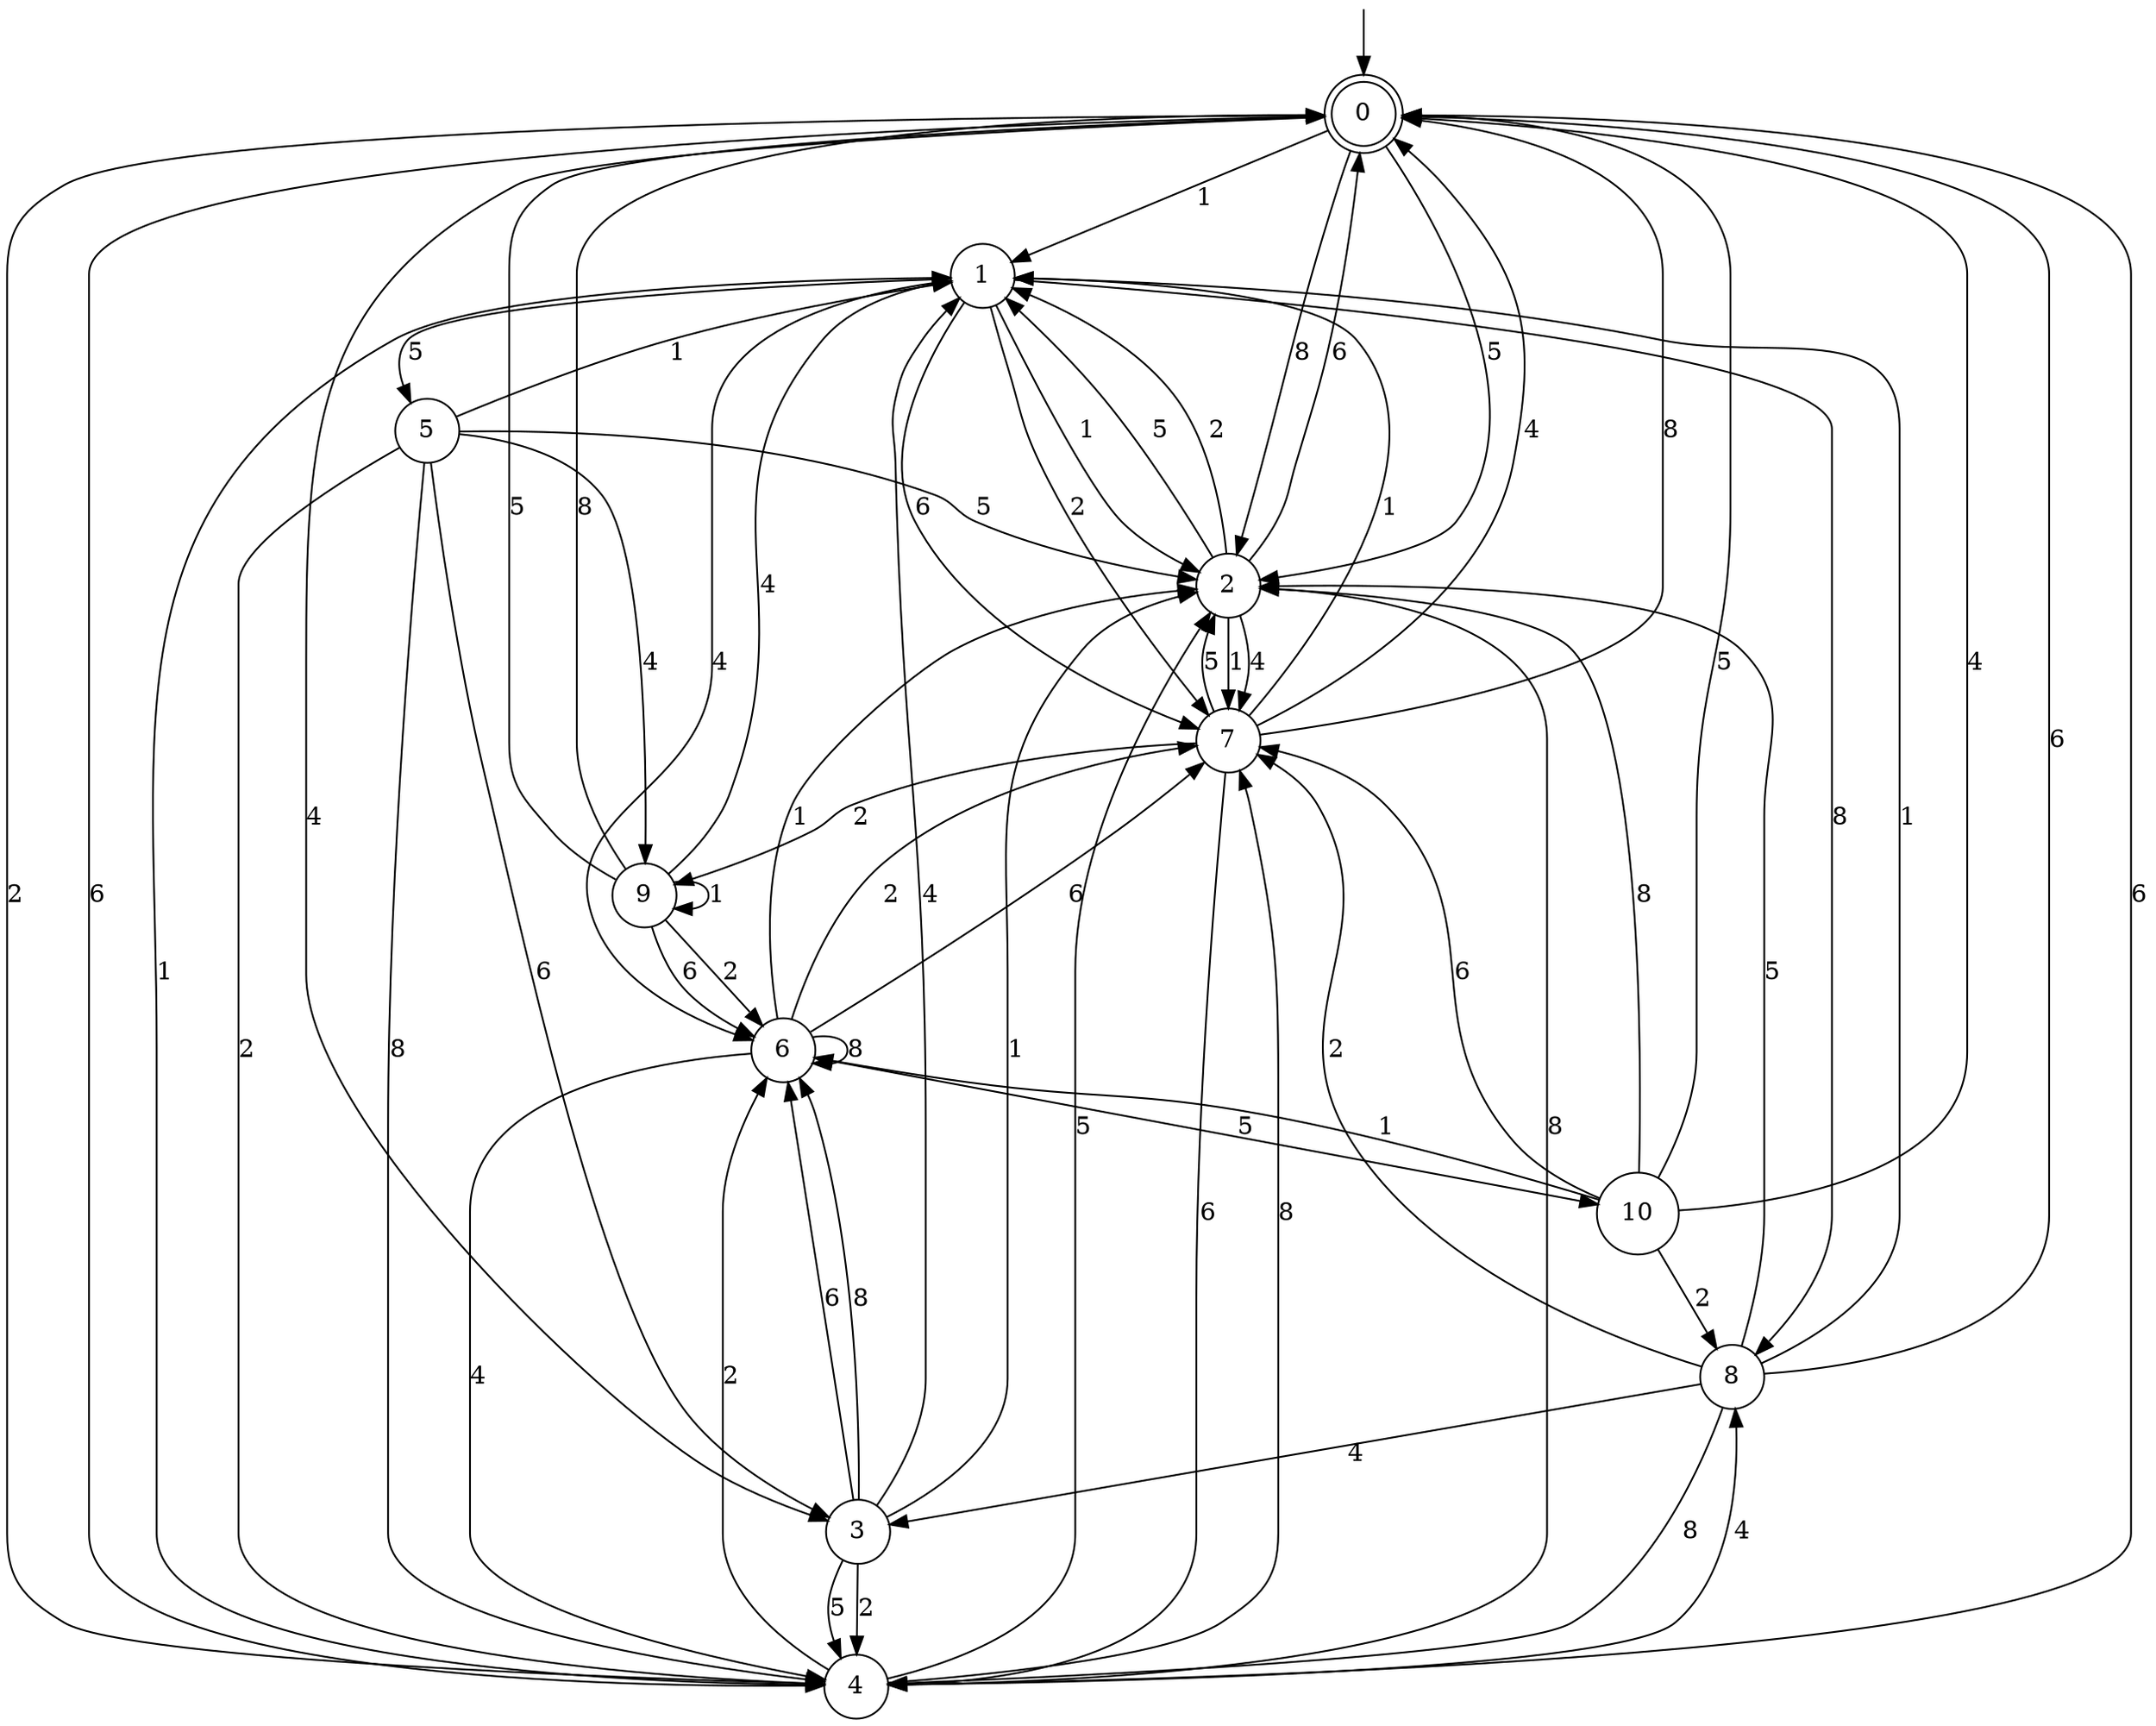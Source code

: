 digraph g {

	s0 [shape="doublecircle" label="0"];
	s1 [shape="circle" label="1"];
	s2 [shape="circle" label="2"];
	s3 [shape="circle" label="3"];
	s4 [shape="circle" label="4"];
	s5 [shape="circle" label="5"];
	s6 [shape="circle" label="6"];
	s7 [shape="circle" label="7"];
	s8 [shape="circle" label="8"];
	s9 [shape="circle" label="9"];
	s10 [shape="circle" label="10"];
	s0 -> s1 [label="1"];
	s0 -> s2 [label="5"];
	s0 -> s3 [label="4"];
	s0 -> s4 [label="2"];
	s0 -> s2 [label="8"];
	s0 -> s4 [label="6"];
	s1 -> s2 [label="1"];
	s1 -> s5 [label="5"];
	s1 -> s6 [label="4"];
	s1 -> s7 [label="2"];
	s1 -> s8 [label="8"];
	s1 -> s7 [label="6"];
	s2 -> s7 [label="1"];
	s2 -> s1 [label="5"];
	s2 -> s7 [label="4"];
	s2 -> s1 [label="2"];
	s2 -> s4 [label="8"];
	s2 -> s0 [label="6"];
	s3 -> s2 [label="1"];
	s3 -> s4 [label="5"];
	s3 -> s1 [label="4"];
	s3 -> s4 [label="2"];
	s3 -> s6 [label="8"];
	s3 -> s6 [label="6"];
	s4 -> s1 [label="1"];
	s4 -> s2 [label="5"];
	s4 -> s8 [label="4"];
	s4 -> s6 [label="2"];
	s4 -> s7 [label="8"];
	s4 -> s0 [label="6"];
	s5 -> s1 [label="1"];
	s5 -> s2 [label="5"];
	s5 -> s9 [label="4"];
	s5 -> s4 [label="2"];
	s5 -> s4 [label="8"];
	s5 -> s3 [label="6"];
	s6 -> s2 [label="1"];
	s6 -> s10 [label="5"];
	s6 -> s4 [label="4"];
	s6 -> s7 [label="2"];
	s6 -> s6 [label="8"];
	s6 -> s7 [label="6"];
	s7 -> s1 [label="1"];
	s7 -> s2 [label="5"];
	s7 -> s0 [label="4"];
	s7 -> s9 [label="2"];
	s7 -> s0 [label="8"];
	s7 -> s4 [label="6"];
	s8 -> s1 [label="1"];
	s8 -> s2 [label="5"];
	s8 -> s3 [label="4"];
	s8 -> s7 [label="2"];
	s8 -> s4 [label="8"];
	s8 -> s0 [label="6"];
	s9 -> s9 [label="1"];
	s9 -> s0 [label="5"];
	s9 -> s1 [label="4"];
	s9 -> s6 [label="2"];
	s9 -> s0 [label="8"];
	s9 -> s6 [label="6"];
	s10 -> s6 [label="1"];
	s10 -> s0 [label="5"];
	s10 -> s0 [label="4"];
	s10 -> s8 [label="2"];
	s10 -> s2 [label="8"];
	s10 -> s7 [label="6"];

__start0 [label="" shape="none" width="0" height="0"];
__start0 -> s0;

}
